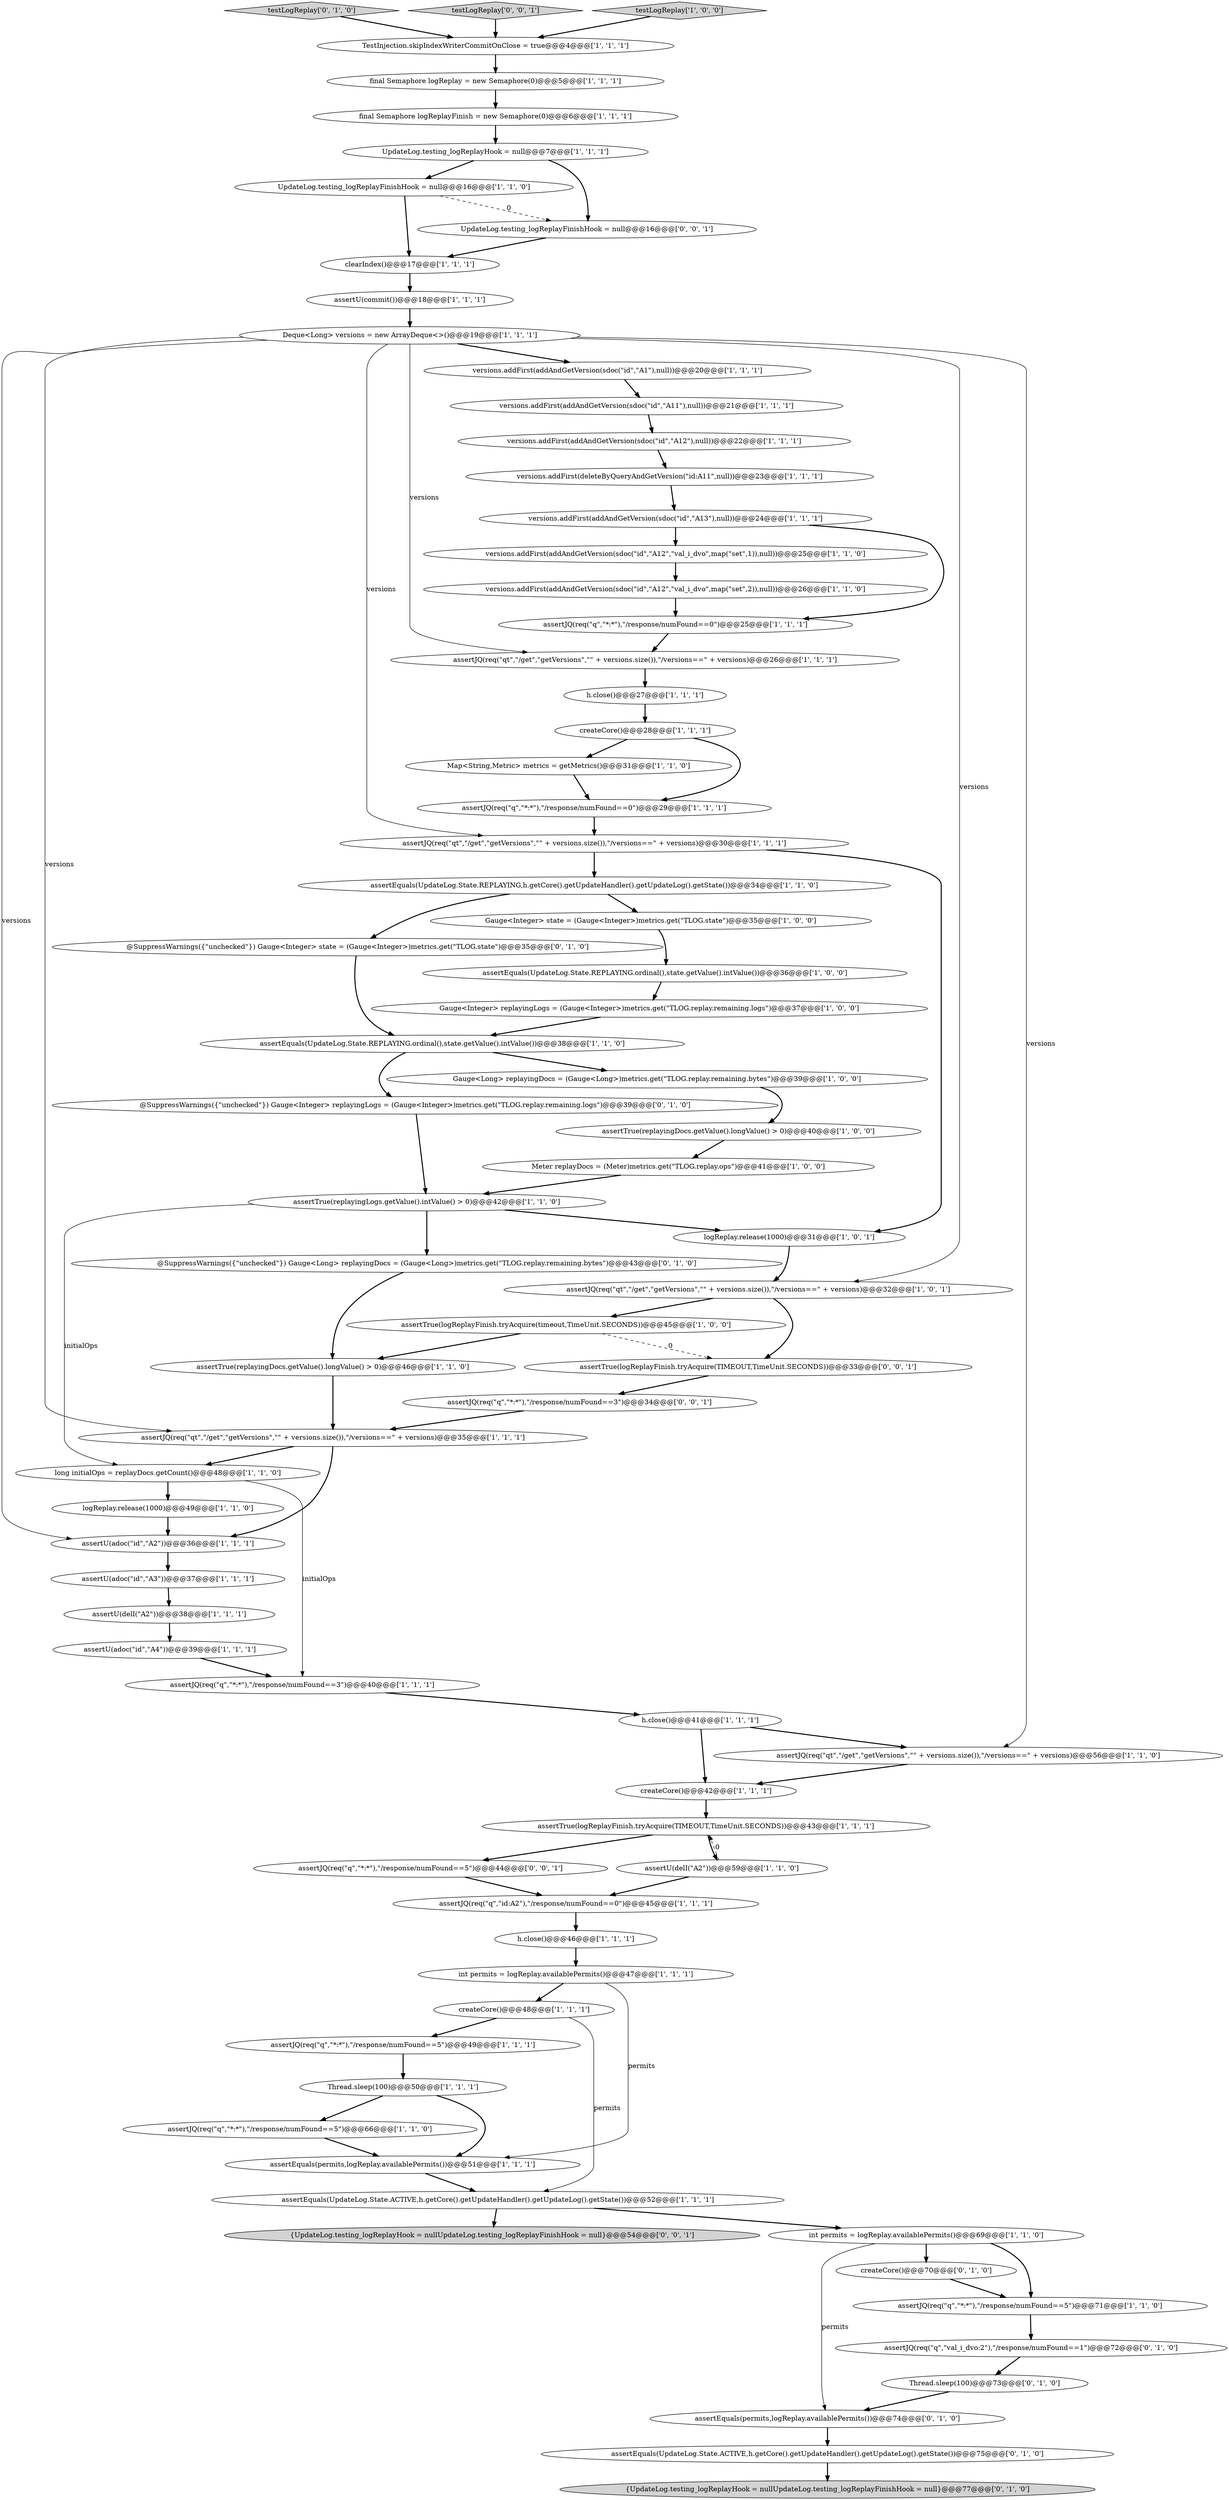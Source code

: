 digraph {
42 [style = filled, label = "assertEquals(UpdateLog.State.REPLAYING,h.getCore().getUpdateHandler().getUpdateLog().getState())@@@34@@@['1', '1', '0']", fillcolor = white, shape = ellipse image = "AAA0AAABBB1BBB"];
26 [style = filled, label = "assertTrue(replayingDocs.getValue().longValue() > 0)@@@40@@@['1', '0', '0']", fillcolor = white, shape = ellipse image = "AAA0AAABBB1BBB"];
66 [style = filled, label = "@SuppressWarnings({\"unchecked\"}) Gauge<Long> replayingDocs = (Gauge<Long>)metrics.get(\"TLOG.replay.remaining.bytes\")@@@43@@@['0', '1', '0']", fillcolor = white, shape = ellipse image = "AAA0AAABBB2BBB"];
39 [style = filled, label = "versions.addFirst(addAndGetVersion(sdoc(\"id\",\"A11\"),null))@@@21@@@['1', '1', '1']", fillcolor = white, shape = ellipse image = "AAA0AAABBB1BBB"];
61 [style = filled, label = "assertEquals(permits,logReplay.availablePermits())@@@74@@@['0', '1', '0']", fillcolor = white, shape = ellipse image = "AAA0AAABBB2BBB"];
54 [style = filled, label = "Gauge<Integer> replayingLogs = (Gauge<Integer>)metrics.get(\"TLOG.replay.remaining.logs\")@@@37@@@['1', '0', '0']", fillcolor = white, shape = ellipse image = "AAA0AAABBB1BBB"];
37 [style = filled, label = "assertTrue(logReplayFinish.tryAcquire(TIMEOUT,TimeUnit.SECONDS))@@@43@@@['1', '1', '1']", fillcolor = white, shape = ellipse image = "AAA0AAABBB1BBB"];
71 [style = filled, label = "assertJQ(req(\"q\",\"*:*\"),\"/response/numFound==3\")@@@34@@@['0', '0', '1']", fillcolor = white, shape = ellipse image = "AAA0AAABBB3BBB"];
68 [style = filled, label = "assertEquals(UpdateLog.State.ACTIVE,h.getCore().getUpdateHandler().getUpdateLog().getState())@@@75@@@['0', '1', '0']", fillcolor = white, shape = ellipse image = "AAA0AAABBB2BBB"];
72 [style = filled, label = "UpdateLog.testing_logReplayFinishHook = null@@@16@@@['0', '0', '1']", fillcolor = white, shape = ellipse image = "AAA0AAABBB3BBB"];
4 [style = filled, label = "assertJQ(req(\"q\",\"*:*\"),\"/response/numFound==0\")@@@29@@@['1', '1', '1']", fillcolor = white, shape = ellipse image = "AAA0AAABBB1BBB"];
9 [style = filled, label = "assertJQ(req(\"qt\",\"/get\",\"getVersions\",\"\" + versions.size()),\"/versions==\" + versions)@@@30@@@['1', '1', '1']", fillcolor = white, shape = ellipse image = "AAA0AAABBB1BBB"];
41 [style = filled, label = "h.close()@@@27@@@['1', '1', '1']", fillcolor = white, shape = ellipse image = "AAA0AAABBB1BBB"];
74 [style = filled, label = "{UpdateLog.testing_logReplayHook = nullUpdateLog.testing_logReplayFinishHook = null}@@@54@@@['0', '0', '1']", fillcolor = lightgray, shape = ellipse image = "AAA0AAABBB3BBB"];
12 [style = filled, label = "versions.addFirst(addAndGetVersion(sdoc(\"id\",\"A12\"),null))@@@22@@@['1', '1', '1']", fillcolor = white, shape = ellipse image = "AAA0AAABBB1BBB"];
10 [style = filled, label = "assertU(adoc(\"id\",\"A4\"))@@@39@@@['1', '1', '1']", fillcolor = white, shape = ellipse image = "AAA0AAABBB1BBB"];
11 [style = filled, label = "Map<String,Metric> metrics = getMetrics()@@@31@@@['1', '1', '0']", fillcolor = white, shape = ellipse image = "AAA0AAABBB1BBB"];
30 [style = filled, label = "createCore()@@@42@@@['1', '1', '1']", fillcolor = white, shape = ellipse image = "AAA0AAABBB1BBB"];
35 [style = filled, label = "assertJQ(req(\"qt\",\"/get\",\"getVersions\",\"\" + versions.size()),\"/versions==\" + versions)@@@32@@@['1', '0', '1']", fillcolor = white, shape = ellipse image = "AAA0AAABBB1BBB"];
40 [style = filled, label = "versions.addFirst(addAndGetVersion(sdoc(\"id\",\"A13\"),null))@@@24@@@['1', '1', '1']", fillcolor = white, shape = ellipse image = "AAA0AAABBB1BBB"];
5 [style = filled, label = "assertJQ(req(\"qt\",\"/get\",\"getVersions\",\"\" + versions.size()),\"/versions==\" + versions)@@@26@@@['1', '1', '1']", fillcolor = white, shape = ellipse image = "AAA0AAABBB1BBB"];
70 [style = filled, label = "assertJQ(req(\"q\",\"*:*\"),\"/response/numFound==5\")@@@44@@@['0', '0', '1']", fillcolor = white, shape = ellipse image = "AAA0AAABBB3BBB"];
18 [style = filled, label = "assertU(delI(\"A2\"))@@@59@@@['1', '1', '0']", fillcolor = white, shape = ellipse image = "AAA0AAABBB1BBB"];
15 [style = filled, label = "Thread.sleep(100)@@@50@@@['1', '1', '1']", fillcolor = white, shape = ellipse image = "AAA0AAABBB1BBB"];
20 [style = filled, label = "assertJQ(req(\"qt\",\"/get\",\"getVersions\",\"\" + versions.size()),\"/versions==\" + versions)@@@56@@@['1', '1', '0']", fillcolor = white, shape = ellipse image = "AAA0AAABBB1BBB"];
46 [style = filled, label = "assertJQ(req(\"q\",\"id:A2\"),\"/response/numFound==0\")@@@45@@@['1', '1', '1']", fillcolor = white, shape = ellipse image = "AAA0AAABBB1BBB"];
56 [style = filled, label = "assertTrue(replayingDocs.getValue().longValue() > 0)@@@46@@@['1', '1', '0']", fillcolor = white, shape = ellipse image = "AAA0AAABBB1BBB"];
63 [style = filled, label = "assertJQ(req(\"q\",\"val_i_dvo:2\"),\"/response/numFound==1\")@@@72@@@['0', '1', '0']", fillcolor = white, shape = ellipse image = "AAA0AAABBB2BBB"];
69 [style = filled, label = "testLogReplay['0', '1', '0']", fillcolor = lightgray, shape = diamond image = "AAA0AAABBB2BBB"];
3 [style = filled, label = "versions.addFirst(addAndGetVersion(sdoc(\"id\",\"A12\",\"val_i_dvo\",map(\"set\",2)),null))@@@26@@@['1', '1', '0']", fillcolor = white, shape = ellipse image = "AAA0AAABBB1BBB"];
6 [style = filled, label = "assertEquals(UpdateLog.State.REPLAYING.ordinal(),state.getValue().intValue())@@@36@@@['1', '0', '0']", fillcolor = white, shape = ellipse image = "AAA0AAABBB1BBB"];
75 [style = filled, label = "assertTrue(logReplayFinish.tryAcquire(TIMEOUT,TimeUnit.SECONDS))@@@33@@@['0', '0', '1']", fillcolor = white, shape = ellipse image = "AAA0AAABBB3BBB"];
14 [style = filled, label = "clearIndex()@@@17@@@['1', '1', '1']", fillcolor = white, shape = ellipse image = "AAA0AAABBB1BBB"];
0 [style = filled, label = "createCore()@@@28@@@['1', '1', '1']", fillcolor = white, shape = ellipse image = "AAA0AAABBB1BBB"];
43 [style = filled, label = "h.close()@@@46@@@['1', '1', '1']", fillcolor = white, shape = ellipse image = "AAA0AAABBB1BBB"];
48 [style = filled, label = "assertJQ(req(\"q\",\"*:*\"),\"/response/numFound==5\")@@@66@@@['1', '1', '0']", fillcolor = white, shape = ellipse image = "AAA0AAABBB1BBB"];
7 [style = filled, label = "Meter replayDocs = (Meter)metrics.get(\"TLOG.replay.ops\")@@@41@@@['1', '0', '0']", fillcolor = white, shape = ellipse image = "AAA0AAABBB1BBB"];
55 [style = filled, label = "assertEquals(permits,logReplay.availablePermits())@@@51@@@['1', '1', '1']", fillcolor = white, shape = ellipse image = "AAA0AAABBB1BBB"];
73 [style = filled, label = "testLogReplay['0', '0', '1']", fillcolor = lightgray, shape = diamond image = "AAA0AAABBB3BBB"];
45 [style = filled, label = "UpdateLog.testing_logReplayFinishHook = null@@@16@@@['1', '1', '0']", fillcolor = white, shape = ellipse image = "AAA0AAABBB1BBB"];
32 [style = filled, label = "versions.addFirst(addAndGetVersion(sdoc(\"id\",\"A1\"),null))@@@20@@@['1', '1', '1']", fillcolor = white, shape = ellipse image = "AAA0AAABBB1BBB"];
58 [style = filled, label = "versions.addFirst(addAndGetVersion(sdoc(\"id\",\"A12\",\"val_i_dvo\",map(\"set\",1)),null))@@@25@@@['1', '1', '0']", fillcolor = white, shape = ellipse image = "AAA0AAABBB1BBB"];
38 [style = filled, label = "logReplay.release(1000)@@@49@@@['1', '1', '0']", fillcolor = white, shape = ellipse image = "AAA0AAABBB1BBB"];
47 [style = filled, label = "h.close()@@@41@@@['1', '1', '1']", fillcolor = white, shape = ellipse image = "AAA0AAABBB1BBB"];
60 [style = filled, label = "createCore()@@@70@@@['0', '1', '0']", fillcolor = white, shape = ellipse image = "AAA0AAABBB2BBB"];
33 [style = filled, label = "Gauge<Long> replayingDocs = (Gauge<Long>)metrics.get(\"TLOG.replay.remaining.bytes\")@@@39@@@['1', '0', '0']", fillcolor = white, shape = ellipse image = "AAA0AAABBB1BBB"];
27 [style = filled, label = "testLogReplay['1', '0', '0']", fillcolor = lightgray, shape = diamond image = "AAA0AAABBB1BBB"];
17 [style = filled, label = "assertU(delI(\"A2\"))@@@38@@@['1', '1', '1']", fillcolor = white, shape = ellipse image = "AAA0AAABBB1BBB"];
24 [style = filled, label = "assertEquals(UpdateLog.State.REPLAYING.ordinal(),state.getValue().intValue())@@@38@@@['1', '1', '0']", fillcolor = white, shape = ellipse image = "AAA0AAABBB1BBB"];
31 [style = filled, label = "assertU(adoc(\"id\",\"A2\"))@@@36@@@['1', '1', '1']", fillcolor = white, shape = ellipse image = "AAA0AAABBB1BBB"];
49 [style = filled, label = "createCore()@@@48@@@['1', '1', '1']", fillcolor = white, shape = ellipse image = "AAA0AAABBB1BBB"];
52 [style = filled, label = "assertEquals(UpdateLog.State.ACTIVE,h.getCore().getUpdateHandler().getUpdateLog().getState())@@@52@@@['1', '1', '1']", fillcolor = white, shape = ellipse image = "AAA0AAABBB1BBB"];
16 [style = filled, label = "long initialOps = replayDocs.getCount()@@@48@@@['1', '1', '0']", fillcolor = white, shape = ellipse image = "AAA0AAABBB1BBB"];
13 [style = filled, label = "versions.addFirst(deleteByQueryAndGetVersion(\"id:A11\",null))@@@23@@@['1', '1', '1']", fillcolor = white, shape = ellipse image = "AAA0AAABBB1BBB"];
36 [style = filled, label = "assertJQ(req(\"q\",\"*:*\"),\"/response/numFound==3\")@@@40@@@['1', '1', '1']", fillcolor = white, shape = ellipse image = "AAA0AAABBB1BBB"];
57 [style = filled, label = "int permits = logReplay.availablePermits()@@@69@@@['1', '1', '0']", fillcolor = white, shape = ellipse image = "AAA0AAABBB1BBB"];
23 [style = filled, label = "final Semaphore logReplayFinish = new Semaphore(0)@@@6@@@['1', '1', '1']", fillcolor = white, shape = ellipse image = "AAA0AAABBB1BBB"];
22 [style = filled, label = "TestInjection.skipIndexWriterCommitOnClose = true@@@4@@@['1', '1', '1']", fillcolor = white, shape = ellipse image = "AAA0AAABBB1BBB"];
62 [style = filled, label = "Thread.sleep(100)@@@73@@@['0', '1', '0']", fillcolor = white, shape = ellipse image = "AAA0AAABBB2BBB"];
2 [style = filled, label = "logReplay.release(1000)@@@31@@@['1', '0', '1']", fillcolor = white, shape = ellipse image = "AAA0AAABBB1BBB"];
53 [style = filled, label = "assertJQ(req(\"q\",\"*:*\"),\"/response/numFound==0\")@@@25@@@['1', '1', '1']", fillcolor = white, shape = ellipse image = "AAA0AAABBB1BBB"];
28 [style = filled, label = "assertTrue(replayingLogs.getValue().intValue() > 0)@@@42@@@['1', '1', '0']", fillcolor = white, shape = ellipse image = "AAA0AAABBB1BBB"];
21 [style = filled, label = "assertJQ(req(\"q\",\"*:*\"),\"/response/numFound==5\")@@@49@@@['1', '1', '1']", fillcolor = white, shape = ellipse image = "AAA0AAABBB1BBB"];
59 [style = filled, label = "assertJQ(req(\"q\",\"*:*\"),\"/response/numFound==5\")@@@71@@@['1', '1', '0']", fillcolor = white, shape = ellipse image = "AAA0AAABBB1BBB"];
64 [style = filled, label = "@SuppressWarnings({\"unchecked\"}) Gauge<Integer> state = (Gauge<Integer>)metrics.get(\"TLOG.state\")@@@35@@@['0', '1', '0']", fillcolor = white, shape = ellipse image = "AAA0AAABBB2BBB"];
29 [style = filled, label = "assertU(commit())@@@18@@@['1', '1', '1']", fillcolor = white, shape = ellipse image = "AAA0AAABBB1BBB"];
51 [style = filled, label = "final Semaphore logReplay = new Semaphore(0)@@@5@@@['1', '1', '1']", fillcolor = white, shape = ellipse image = "AAA0AAABBB1BBB"];
44 [style = filled, label = "assertTrue(logReplayFinish.tryAcquire(timeout,TimeUnit.SECONDS))@@@45@@@['1', '0', '0']", fillcolor = white, shape = ellipse image = "AAA0AAABBB1BBB"];
19 [style = filled, label = "int permits = logReplay.availablePermits()@@@47@@@['1', '1', '1']", fillcolor = white, shape = ellipse image = "AAA0AAABBB1BBB"];
25 [style = filled, label = "UpdateLog.testing_logReplayHook = null@@@7@@@['1', '1', '1']", fillcolor = white, shape = ellipse image = "AAA0AAABBB1BBB"];
65 [style = filled, label = "{UpdateLog.testing_logReplayHook = nullUpdateLog.testing_logReplayFinishHook = null}@@@77@@@['0', '1', '0']", fillcolor = lightgray, shape = ellipse image = "AAA0AAABBB2BBB"];
67 [style = filled, label = "@SuppressWarnings({\"unchecked\"}) Gauge<Integer> replayingLogs = (Gauge<Integer>)metrics.get(\"TLOG.replay.remaining.logs\")@@@39@@@['0', '1', '0']", fillcolor = white, shape = ellipse image = "AAA0AAABBB2BBB"];
50 [style = filled, label = "Gauge<Integer> state = (Gauge<Integer>)metrics.get(\"TLOG.state\")@@@35@@@['1', '0', '0']", fillcolor = white, shape = ellipse image = "AAA0AAABBB1BBB"];
34 [style = filled, label = "assertU(adoc(\"id\",\"A3\"))@@@37@@@['1', '1', '1']", fillcolor = white, shape = ellipse image = "AAA0AAABBB1BBB"];
8 [style = filled, label = "Deque<Long> versions = new ArrayDeque<>()@@@19@@@['1', '1', '1']", fillcolor = white, shape = ellipse image = "AAA0AAABBB1BBB"];
1 [style = filled, label = "assertJQ(req(\"qt\",\"/get\",\"getVersions\",\"\" + versions.size()),\"/versions==\" + versions)@@@35@@@['1', '1', '1']", fillcolor = white, shape = ellipse image = "AAA0AAABBB1BBB"];
7->28 [style = bold, label=""];
48->55 [style = bold, label=""];
11->4 [style = bold, label=""];
75->71 [style = bold, label=""];
0->4 [style = bold, label=""];
70->46 [style = bold, label=""];
29->8 [style = bold, label=""];
24->33 [style = bold, label=""];
44->56 [style = bold, label=""];
57->61 [style = solid, label="permits"];
52->57 [style = bold, label=""];
73->22 [style = bold, label=""];
69->22 [style = bold, label=""];
53->5 [style = bold, label=""];
67->28 [style = bold, label=""];
40->53 [style = bold, label=""];
42->50 [style = bold, label=""];
16->38 [style = bold, label=""];
47->30 [style = bold, label=""];
14->29 [style = bold, label=""];
20->30 [style = bold, label=""];
4->9 [style = bold, label=""];
61->68 [style = bold, label=""];
37->70 [style = bold, label=""];
36->47 [style = bold, label=""];
63->62 [style = bold, label=""];
19->49 [style = bold, label=""];
47->20 [style = bold, label=""];
60->59 [style = bold, label=""];
31->34 [style = bold, label=""];
49->21 [style = bold, label=""];
56->1 [style = bold, label=""];
28->66 [style = bold, label=""];
42->64 [style = bold, label=""];
5->41 [style = bold, label=""];
71->1 [style = bold, label=""];
9->42 [style = bold, label=""];
45->72 [style = dashed, label="0"];
19->55 [style = solid, label="permits"];
18->46 [style = bold, label=""];
37->18 [style = bold, label=""];
8->32 [style = bold, label=""];
51->23 [style = bold, label=""];
72->14 [style = bold, label=""];
15->55 [style = bold, label=""];
0->11 [style = bold, label=""];
34->17 [style = bold, label=""];
57->59 [style = bold, label=""];
12->13 [style = bold, label=""];
64->24 [style = bold, label=""];
43->19 [style = bold, label=""];
25->45 [style = bold, label=""];
38->31 [style = bold, label=""];
25->72 [style = bold, label=""];
6->54 [style = bold, label=""];
40->58 [style = bold, label=""];
55->52 [style = bold, label=""];
45->14 [style = bold, label=""];
46->43 [style = bold, label=""];
8->20 [style = solid, label="versions"];
8->9 [style = solid, label="versions"];
52->74 [style = bold, label=""];
23->25 [style = bold, label=""];
1->31 [style = bold, label=""];
21->15 [style = bold, label=""];
44->75 [style = dashed, label="0"];
41->0 [style = bold, label=""];
8->35 [style = solid, label="versions"];
35->75 [style = bold, label=""];
66->56 [style = bold, label=""];
50->6 [style = bold, label=""];
35->44 [style = bold, label=""];
15->48 [style = bold, label=""];
24->67 [style = bold, label=""];
8->5 [style = solid, label="versions"];
22->51 [style = bold, label=""];
49->52 [style = solid, label="permits"];
57->60 [style = bold, label=""];
3->53 [style = bold, label=""];
28->2 [style = bold, label=""];
28->16 [style = solid, label="initialOps"];
16->36 [style = solid, label="initialOps"];
8->1 [style = solid, label="versions"];
58->3 [style = bold, label=""];
30->37 [style = bold, label=""];
32->39 [style = bold, label=""];
10->36 [style = bold, label=""];
9->2 [style = bold, label=""];
62->61 [style = bold, label=""];
13->40 [style = bold, label=""];
59->63 [style = bold, label=""];
27->22 [style = bold, label=""];
18->37 [style = dashed, label="0"];
8->31 [style = solid, label="versions"];
39->12 [style = bold, label=""];
68->65 [style = bold, label=""];
26->7 [style = bold, label=""];
54->24 [style = bold, label=""];
1->16 [style = bold, label=""];
2->35 [style = bold, label=""];
17->10 [style = bold, label=""];
33->26 [style = bold, label=""];
}

